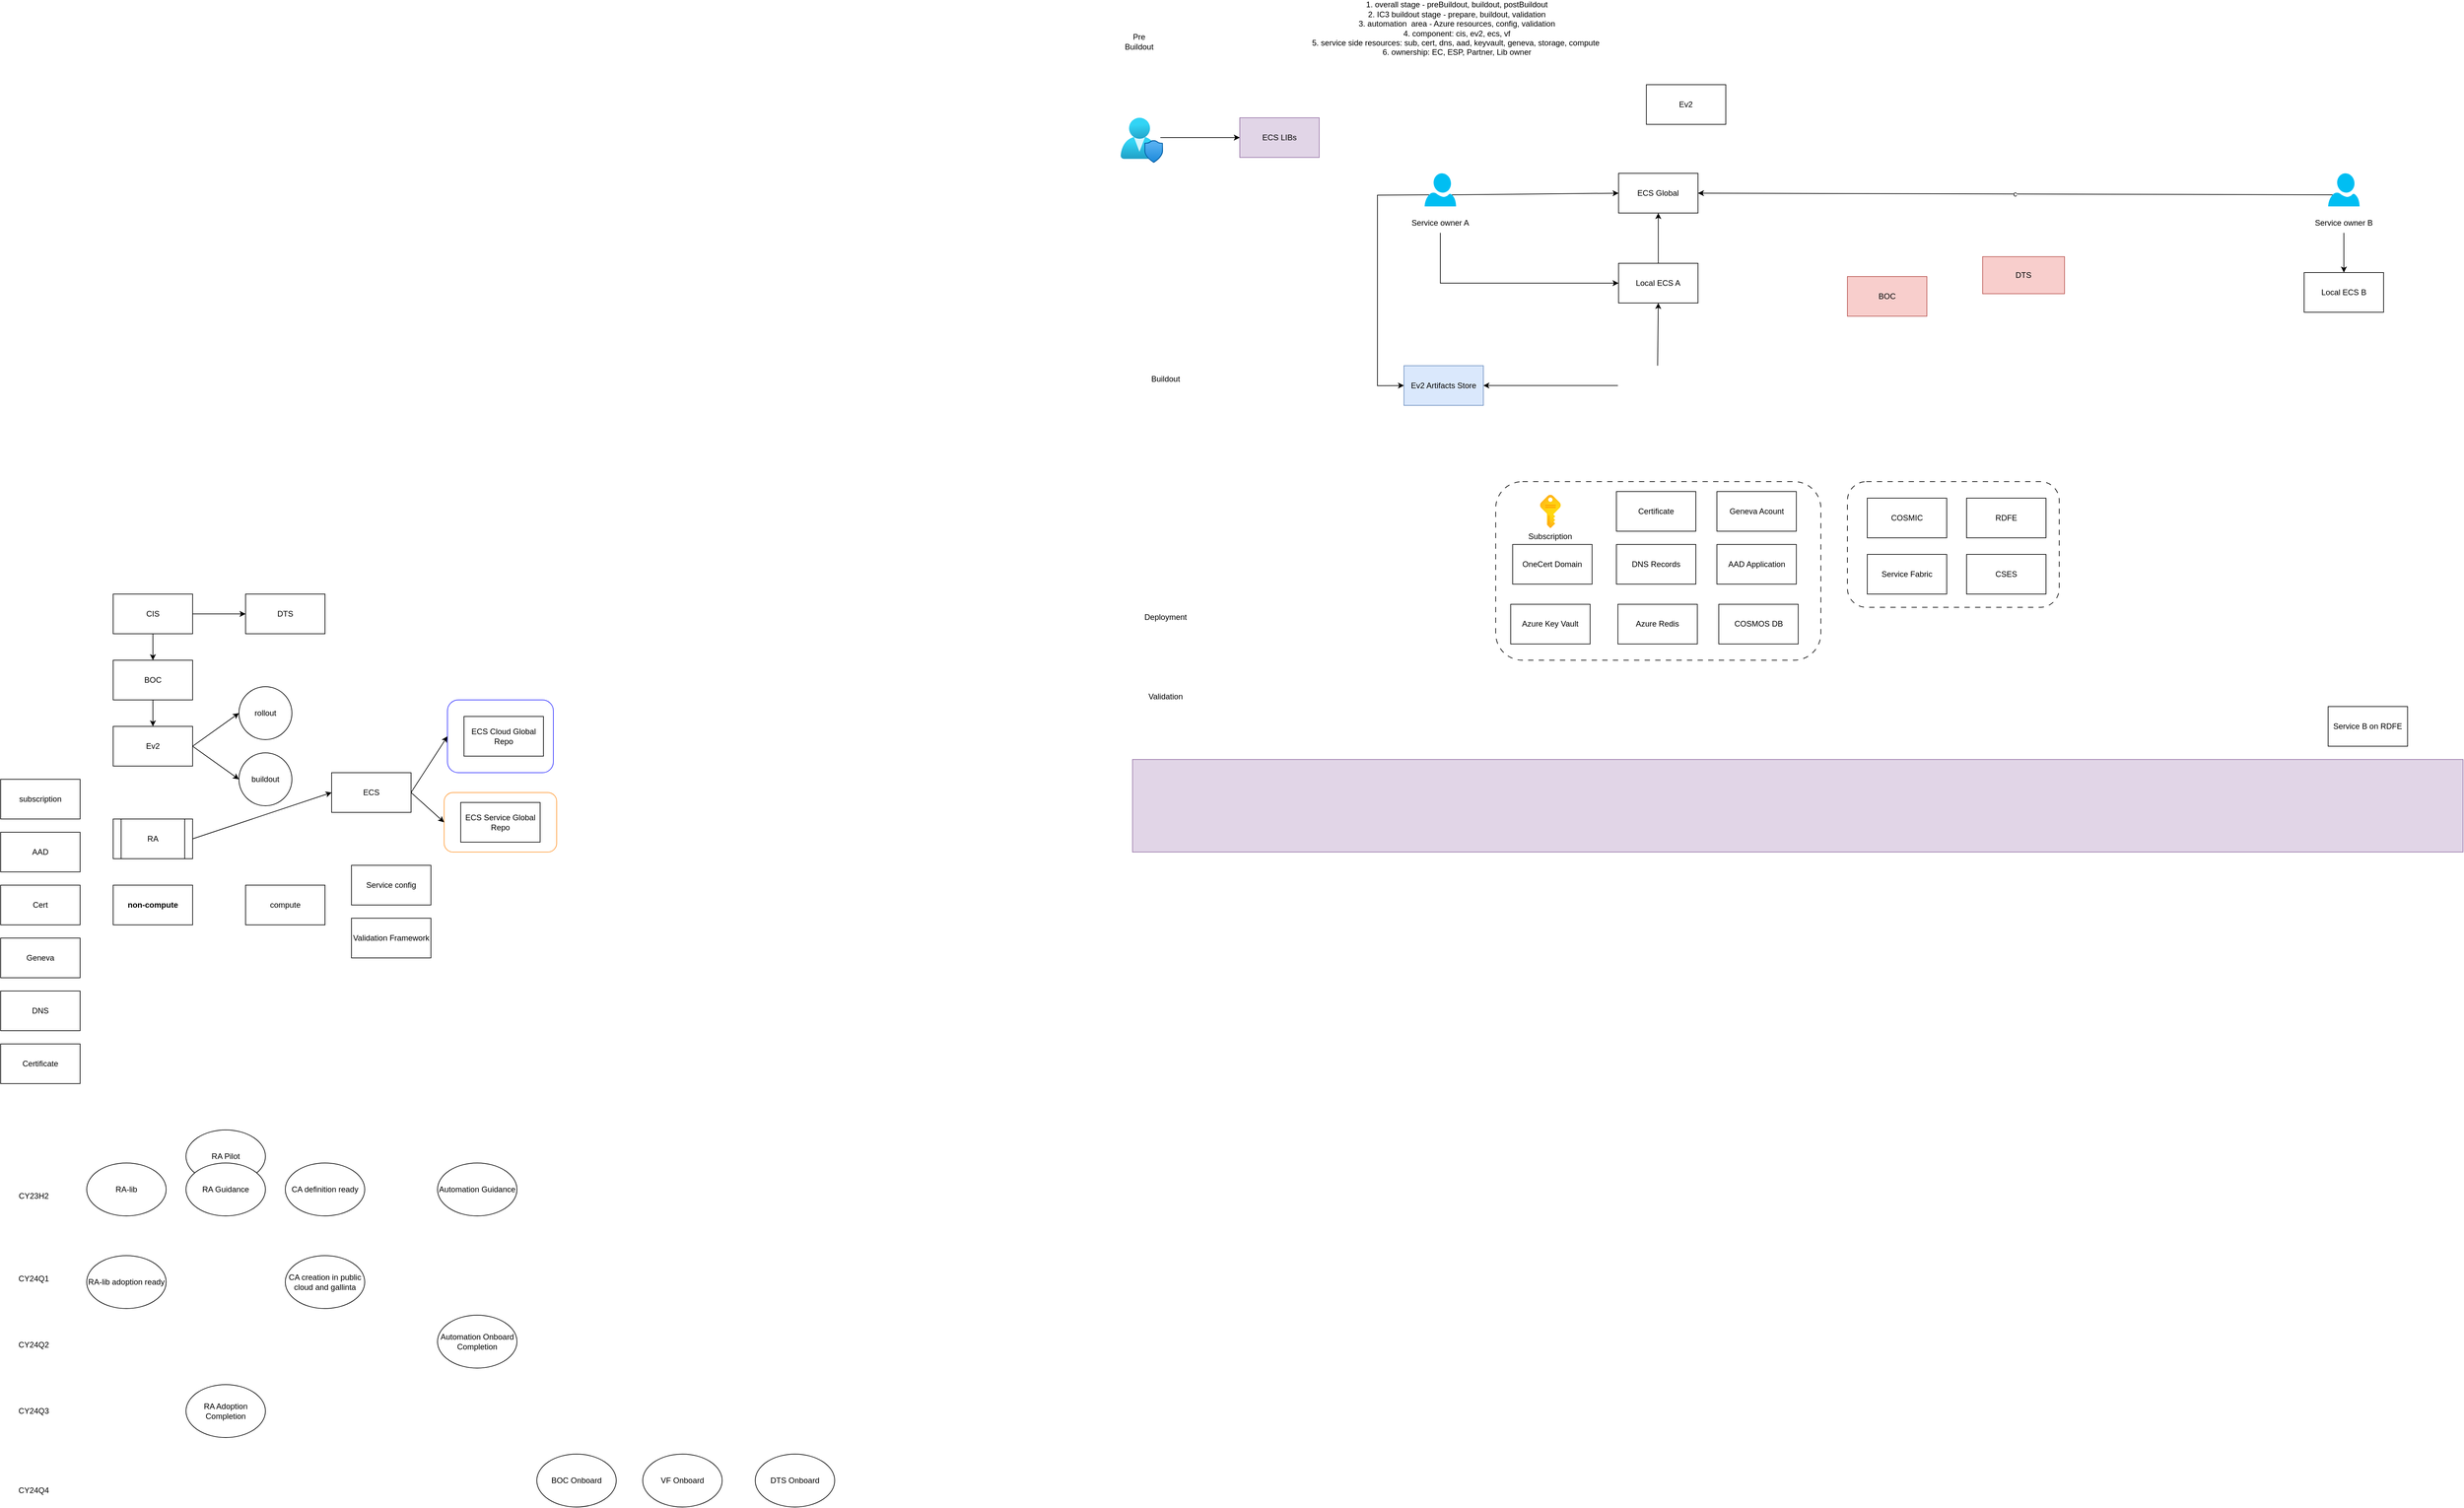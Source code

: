 <mxfile version="22.1.3" type="github">
  <diagram name="Page-1" id="d9V6MFzEI7IZekX0ln30">
    <mxGraphModel dx="2248" dy="2381" grid="1" gridSize="10" guides="1" tooltips="1" connect="1" arrows="1" fold="1" page="1" pageScale="1" pageWidth="850" pageHeight="1100" math="0" shadow="0">
      <root>
        <mxCell id="0" />
        <mxCell id="1" parent="0" />
        <mxCell id="3SoOQQYGxqN1ZP2SB03N-91" value="" style="rounded=1;whiteSpace=wrap;html=1;dashed=1;dashPattern=8 8;" vertex="1" parent="1">
          <mxGeometry x="2860" y="-120" width="320" height="190" as="geometry" />
        </mxCell>
        <mxCell id="3SoOQQYGxqN1ZP2SB03N-75" value="" style="rounded=1;whiteSpace=wrap;html=1;dashed=1;dashPattern=8 8;" vertex="1" parent="1">
          <mxGeometry x="2328.62" y="-120" width="491.25" height="270" as="geometry" />
        </mxCell>
        <mxCell id="3SoOQQYGxqN1ZP2SB03N-26" value="" style="rounded=0;whiteSpace=wrap;html=1;fillColor=#e1d5e7;strokeColor=#9673a6;" vertex="1" parent="1">
          <mxGeometry x="1780" y="300" width="2010" height="140" as="geometry" />
        </mxCell>
        <mxCell id="swO-_-nKR9-th-vh1F2U-4" value="" style="rounded=1;whiteSpace=wrap;html=1;strokeColor=#FF9933;" parent="1" vertex="1">
          <mxGeometry x="740" y="350" width="170" height="90" as="geometry" />
        </mxCell>
        <mxCell id="swO-_-nKR9-th-vh1F2U-3" value="" style="rounded=1;whiteSpace=wrap;html=1;strokeColor=#3333FF;" parent="1" vertex="1">
          <mxGeometry x="745" y="210" width="160" height="110" as="geometry" />
        </mxCell>
        <mxCell id="swO-_-nKR9-th-vh1F2U-1" value="ECS Cloud Global Repo" style="rounded=0;whiteSpace=wrap;html=1;" parent="1" vertex="1">
          <mxGeometry x="770" y="235" width="120" height="60" as="geometry" />
        </mxCell>
        <mxCell id="swO-_-nKR9-th-vh1F2U-2" value="ECS Service Global Repo" style="rounded=0;whiteSpace=wrap;html=1;" parent="1" vertex="1">
          <mxGeometry x="765" y="365" width="120" height="60" as="geometry" />
        </mxCell>
        <mxCell id="JZDgFXP0HIzbjFJge_FJ-1" value="CIS" style="rounded=0;whiteSpace=wrap;html=1;" parent="1" vertex="1">
          <mxGeometry x="240" y="50" width="120" height="60" as="geometry" />
        </mxCell>
        <mxCell id="JZDgFXP0HIzbjFJge_FJ-3" value="DTS" style="rounded=0;whiteSpace=wrap;html=1;" parent="1" vertex="1">
          <mxGeometry x="440" y="50" width="120" height="60" as="geometry" />
        </mxCell>
        <mxCell id="JZDgFXP0HIzbjFJge_FJ-4" value="" style="endArrow=classic;html=1;rounded=0;exitX=1;exitY=0.5;exitDx=0;exitDy=0;entryX=0;entryY=0.5;entryDx=0;entryDy=0;" parent="1" source="JZDgFXP0HIzbjFJge_FJ-1" target="JZDgFXP0HIzbjFJge_FJ-3" edge="1">
          <mxGeometry width="50" height="50" relative="1" as="geometry">
            <mxPoint x="290" y="220" as="sourcePoint" />
            <mxPoint x="340" y="170" as="targetPoint" />
          </mxGeometry>
        </mxCell>
        <mxCell id="JZDgFXP0HIzbjFJge_FJ-5" value="BOC" style="rounded=0;whiteSpace=wrap;html=1;" parent="1" vertex="1">
          <mxGeometry x="240" y="150" width="120" height="60" as="geometry" />
        </mxCell>
        <mxCell id="JZDgFXP0HIzbjFJge_FJ-6" value="" style="endArrow=classic;html=1;rounded=0;exitX=0.5;exitY=1;exitDx=0;exitDy=0;entryX=0.5;entryY=0;entryDx=0;entryDy=0;" parent="1" source="JZDgFXP0HIzbjFJge_FJ-1" target="JZDgFXP0HIzbjFJge_FJ-5" edge="1">
          <mxGeometry width="50" height="50" relative="1" as="geometry">
            <mxPoint x="160" y="170" as="sourcePoint" />
            <mxPoint x="210" y="120" as="targetPoint" />
          </mxGeometry>
        </mxCell>
        <mxCell id="JZDgFXP0HIzbjFJge_FJ-7" value="Ev2" style="rounded=0;whiteSpace=wrap;html=1;" parent="1" vertex="1">
          <mxGeometry x="240" y="250" width="120" height="60" as="geometry" />
        </mxCell>
        <mxCell id="JZDgFXP0HIzbjFJge_FJ-8" value="" style="endArrow=classic;html=1;rounded=0;exitX=0.5;exitY=1;exitDx=0;exitDy=0;" parent="1" source="JZDgFXP0HIzbjFJge_FJ-5" target="JZDgFXP0HIzbjFJge_FJ-7" edge="1">
          <mxGeometry width="50" height="50" relative="1" as="geometry">
            <mxPoint x="150" y="310" as="sourcePoint" />
            <mxPoint x="200" y="260" as="targetPoint" />
          </mxGeometry>
        </mxCell>
        <mxCell id="JZDgFXP0HIzbjFJge_FJ-11" value="rollout" style="ellipse;whiteSpace=wrap;html=1;" parent="1" vertex="1">
          <mxGeometry x="430" y="190" width="80" height="80" as="geometry" />
        </mxCell>
        <mxCell id="JZDgFXP0HIzbjFJge_FJ-12" value="" style="endArrow=classic;html=1;rounded=0;exitX=1;exitY=0.5;exitDx=0;exitDy=0;entryX=0;entryY=0.5;entryDx=0;entryDy=0;" parent="1" source="JZDgFXP0HIzbjFJge_FJ-7" target="JZDgFXP0HIzbjFJge_FJ-11" edge="1">
          <mxGeometry width="50" height="50" relative="1" as="geometry">
            <mxPoint x="360" y="360" as="sourcePoint" />
            <mxPoint x="410" y="310" as="targetPoint" />
          </mxGeometry>
        </mxCell>
        <mxCell id="JZDgFXP0HIzbjFJge_FJ-13" value="buildout" style="ellipse;whiteSpace=wrap;html=1;" parent="1" vertex="1">
          <mxGeometry x="430" y="290" width="80" height="80" as="geometry" />
        </mxCell>
        <mxCell id="JZDgFXP0HIzbjFJge_FJ-14" value="" style="endArrow=classic;html=1;rounded=0;exitX=1;exitY=0.5;exitDx=0;exitDy=0;entryX=0;entryY=0.5;entryDx=0;entryDy=0;" parent="1" source="JZDgFXP0HIzbjFJge_FJ-7" target="JZDgFXP0HIzbjFJge_FJ-13" edge="1">
          <mxGeometry width="50" height="50" relative="1" as="geometry">
            <mxPoint x="320" y="420" as="sourcePoint" />
            <mxPoint x="370" y="370" as="targetPoint" />
          </mxGeometry>
        </mxCell>
        <mxCell id="JZDgFXP0HIzbjFJge_FJ-16" value="RA" style="shape=process;whiteSpace=wrap;html=1;backgroundOutline=1;" parent="1" vertex="1">
          <mxGeometry x="240" y="390" width="120" height="60" as="geometry" />
        </mxCell>
        <mxCell id="JZDgFXP0HIzbjFJge_FJ-17" value="ECS" style="whiteSpace=wrap;html=1;" parent="1" vertex="1">
          <mxGeometry x="570" y="320" width="120" height="60" as="geometry" />
        </mxCell>
        <mxCell id="JZDgFXP0HIzbjFJge_FJ-18" value="" style="endArrow=classic;html=1;rounded=0;exitX=1;exitY=0.5;exitDx=0;exitDy=0;entryX=0;entryY=0.5;entryDx=0;entryDy=0;" parent="1" source="JZDgFXP0HIzbjFJge_FJ-16" target="JZDgFXP0HIzbjFJge_FJ-17" edge="1">
          <mxGeometry width="50" height="50" relative="1" as="geometry">
            <mxPoint x="720" y="480" as="sourcePoint" />
            <mxPoint x="770" y="430" as="targetPoint" />
          </mxGeometry>
        </mxCell>
        <mxCell id="JZDgFXP0HIzbjFJge_FJ-19" value="non-compute" style="whiteSpace=wrap;html=1;fontStyle=1" parent="1" vertex="1">
          <mxGeometry x="240" y="490" width="120" height="60" as="geometry" />
        </mxCell>
        <mxCell id="JZDgFXP0HIzbjFJge_FJ-20" value="compute" style="whiteSpace=wrap;html=1;" parent="1" vertex="1">
          <mxGeometry x="440" y="490" width="120" height="60" as="geometry" />
        </mxCell>
        <mxCell id="JZDgFXP0HIzbjFJge_FJ-21" value="Service config" style="rounded=0;whiteSpace=wrap;html=1;" parent="1" vertex="1">
          <mxGeometry x="600" y="460" width="120" height="60" as="geometry" />
        </mxCell>
        <mxCell id="JZDgFXP0HIzbjFJge_FJ-22" value="subscription" style="rounded=0;whiteSpace=wrap;html=1;" parent="1" vertex="1">
          <mxGeometry x="70" y="330" width="120" height="60" as="geometry" />
        </mxCell>
        <mxCell id="JZDgFXP0HIzbjFJge_FJ-23" value="AAD" style="rounded=0;whiteSpace=wrap;html=1;" parent="1" vertex="1">
          <mxGeometry x="70" y="410" width="120" height="60" as="geometry" />
        </mxCell>
        <mxCell id="JZDgFXP0HIzbjFJge_FJ-24" value="Cert" style="rounded=0;whiteSpace=wrap;html=1;" parent="1" vertex="1">
          <mxGeometry x="70" y="490" width="120" height="60" as="geometry" />
        </mxCell>
        <mxCell id="JZDgFXP0HIzbjFJge_FJ-25" value="Geneva" style="rounded=0;whiteSpace=wrap;html=1;" parent="1" vertex="1">
          <mxGeometry x="70" y="570" width="120" height="60" as="geometry" />
        </mxCell>
        <mxCell id="JZDgFXP0HIzbjFJge_FJ-26" value="DNS" style="rounded=0;whiteSpace=wrap;html=1;" parent="1" vertex="1">
          <mxGeometry x="70" y="650" width="120" height="60" as="geometry" />
        </mxCell>
        <mxCell id="JZDgFXP0HIzbjFJge_FJ-27" value="Certificate" style="rounded=0;whiteSpace=wrap;html=1;" parent="1" vertex="1">
          <mxGeometry x="70" y="730" width="120" height="60" as="geometry" />
        </mxCell>
        <mxCell id="JZDgFXP0HIzbjFJge_FJ-28" value="Validation Framework" style="rounded=0;whiteSpace=wrap;html=1;" parent="1" vertex="1">
          <mxGeometry x="600" y="540" width="120" height="60" as="geometry" />
        </mxCell>
        <mxCell id="JZDgFXP0HIzbjFJge_FJ-29" value="" style="endArrow=classic;html=1;rounded=0;entryX=0;entryY=0.5;entryDx=0;entryDy=0;exitX=1;exitY=0.5;exitDx=0;exitDy=0;" parent="1" source="JZDgFXP0HIzbjFJge_FJ-17" target="swO-_-nKR9-th-vh1F2U-3" edge="1">
          <mxGeometry width="50" height="50" relative="1" as="geometry">
            <mxPoint x="670" y="310" as="sourcePoint" />
            <mxPoint x="720" y="260" as="targetPoint" />
          </mxGeometry>
        </mxCell>
        <mxCell id="JZDgFXP0HIzbjFJge_FJ-30" value="" style="endArrow=classic;html=1;rounded=0;exitX=1;exitY=0.5;exitDx=0;exitDy=0;entryX=0;entryY=0.5;entryDx=0;entryDy=0;" parent="1" source="JZDgFXP0HIzbjFJge_FJ-17" target="swO-_-nKR9-th-vh1F2U-4" edge="1">
          <mxGeometry width="50" height="50" relative="1" as="geometry">
            <mxPoint x="810" y="510" as="sourcePoint" />
            <mxPoint x="860" y="460" as="targetPoint" />
          </mxGeometry>
        </mxCell>
        <mxCell id="JZDgFXP0HIzbjFJge_FJ-34" value="CY24Q1" style="text;html=1;strokeColor=none;fillColor=none;align=center;verticalAlign=middle;whiteSpace=wrap;rounded=0;" parent="1" vertex="1">
          <mxGeometry x="90" y="1070" width="60" height="30" as="geometry" />
        </mxCell>
        <mxCell id="AnB0dwLxFMZhTZSeHD-A-2" value="RA-lib" style="ellipse;whiteSpace=wrap;html=1;" parent="1" vertex="1">
          <mxGeometry x="200" y="910" width="120" height="80" as="geometry" />
        </mxCell>
        <mxCell id="AnB0dwLxFMZhTZSeHD-A-3" value="CA definition ready" style="ellipse;whiteSpace=wrap;html=1;" parent="1" vertex="1">
          <mxGeometry x="500" y="910" width="120" height="80" as="geometry" />
        </mxCell>
        <mxCell id="AnB0dwLxFMZhTZSeHD-A-4" value="Automation Guidance" style="ellipse;whiteSpace=wrap;html=1;" parent="1" vertex="1">
          <mxGeometry x="730" y="910" width="120" height="80" as="geometry" />
        </mxCell>
        <mxCell id="AnB0dwLxFMZhTZSeHD-A-5" value="RA Pilot" style="ellipse;whiteSpace=wrap;html=1;" parent="1" vertex="1">
          <mxGeometry x="350" y="860" width="120" height="80" as="geometry" />
        </mxCell>
        <mxCell id="AnB0dwLxFMZhTZSeHD-A-6" value="CY23H2" style="text;html=1;strokeColor=none;fillColor=none;align=center;verticalAlign=middle;whiteSpace=wrap;rounded=0;" parent="1" vertex="1">
          <mxGeometry x="90" y="945" width="60" height="30" as="geometry" />
        </mxCell>
        <mxCell id="AnB0dwLxFMZhTZSeHD-A-7" value="RA-lib adoption ready" style="ellipse;whiteSpace=wrap;html=1;" parent="1" vertex="1">
          <mxGeometry x="200" y="1050" width="120" height="80" as="geometry" />
        </mxCell>
        <mxCell id="AnB0dwLxFMZhTZSeHD-A-8" value="CA creation in public cloud and gallinta" style="ellipse;whiteSpace=wrap;html=1;" parent="1" vertex="1">
          <mxGeometry x="500" y="1050" width="120" height="80" as="geometry" />
        </mxCell>
        <mxCell id="AnB0dwLxFMZhTZSeHD-A-9" value="Automation Onboard Completion" style="ellipse;whiteSpace=wrap;html=1;" parent="1" vertex="1">
          <mxGeometry x="730" y="1140" width="120" height="80" as="geometry" />
        </mxCell>
        <mxCell id="AnB0dwLxFMZhTZSeHD-A-10" value="CY24Q2" style="text;html=1;strokeColor=none;fillColor=none;align=center;verticalAlign=middle;whiteSpace=wrap;rounded=0;" parent="1" vertex="1">
          <mxGeometry x="90" y="1170" width="60" height="30" as="geometry" />
        </mxCell>
        <mxCell id="AnB0dwLxFMZhTZSeHD-A-11" value="RA Adoption Completion" style="ellipse;whiteSpace=wrap;html=1;" parent="1" vertex="1">
          <mxGeometry x="350" y="1245" width="120" height="80" as="geometry" />
        </mxCell>
        <mxCell id="AnB0dwLxFMZhTZSeHD-A-12" value="CY24Q3" style="text;html=1;strokeColor=none;fillColor=none;align=center;verticalAlign=middle;whiteSpace=wrap;rounded=0;" parent="1" vertex="1">
          <mxGeometry x="90" y="1270" width="60" height="30" as="geometry" />
        </mxCell>
        <mxCell id="AnB0dwLxFMZhTZSeHD-A-13" value="CY24Q4" style="text;html=1;strokeColor=none;fillColor=none;align=center;verticalAlign=middle;whiteSpace=wrap;rounded=0;" parent="1" vertex="1">
          <mxGeometry x="90" y="1390" width="60" height="30" as="geometry" />
        </mxCell>
        <mxCell id="AnB0dwLxFMZhTZSeHD-A-14" value="BOC Onboard" style="ellipse;whiteSpace=wrap;html=1;" parent="1" vertex="1">
          <mxGeometry x="880" y="1350" width="120" height="80" as="geometry" />
        </mxCell>
        <mxCell id="AnB0dwLxFMZhTZSeHD-A-15" value="VF Onboard" style="ellipse;whiteSpace=wrap;html=1;" parent="1" vertex="1">
          <mxGeometry x="1040" y="1350" width="120" height="80" as="geometry" />
        </mxCell>
        <mxCell id="AnB0dwLxFMZhTZSeHD-A-16" value="DTS Onboard" style="ellipse;whiteSpace=wrap;html=1;" parent="1" vertex="1">
          <mxGeometry x="1210" y="1350" width="120" height="80" as="geometry" />
        </mxCell>
        <mxCell id="XIDz57G52PuHBvire1xS-1" value="RA Guidance" style="ellipse;whiteSpace=wrap;html=1;" parent="1" vertex="1">
          <mxGeometry x="350" y="910" width="120" height="80" as="geometry" />
        </mxCell>
        <mxCell id="3SoOQQYGxqN1ZP2SB03N-2" value="Service B on RDFE" style="rounded=0;whiteSpace=wrap;html=1;" vertex="1" parent="1">
          <mxGeometry x="3586.25" y="220" width="120" height="60" as="geometry" />
        </mxCell>
        <mxCell id="3SoOQQYGxqN1ZP2SB03N-21" value="Buildout" style="text;html=1;strokeColor=none;fillColor=none;align=center;verticalAlign=middle;whiteSpace=wrap;rounded=0;" vertex="1" parent="1">
          <mxGeometry x="1800" y="-290.43" width="60" height="30" as="geometry" />
        </mxCell>
        <mxCell id="3SoOQQYGxqN1ZP2SB03N-25" value="Deployment" style="text;html=1;strokeColor=none;fillColor=none;align=center;verticalAlign=middle;whiteSpace=wrap;rounded=0;" vertex="1" parent="1">
          <mxGeometry x="1800" y="70" width="60" height="30" as="geometry" />
        </mxCell>
        <mxCell id="3SoOQQYGxqN1ZP2SB03N-27" value="Validation" style="text;html=1;strokeColor=none;fillColor=none;align=center;verticalAlign=middle;whiteSpace=wrap;rounded=0;" vertex="1" parent="1">
          <mxGeometry x="1800" y="190" width="60" height="30" as="geometry" />
        </mxCell>
        <mxCell id="3SoOQQYGxqN1ZP2SB03N-30" value="Certificate" style="rounded=0;whiteSpace=wrap;html=1;" vertex="1" parent="1">
          <mxGeometry x="2511" y="-105" width="120" height="60" as="geometry" />
        </mxCell>
        <mxCell id="3SoOQQYGxqN1ZP2SB03N-33" value="OneCert Domain" style="rounded=0;whiteSpace=wrap;html=1;" vertex="1" parent="1">
          <mxGeometry x="2354.25" y="-25.0" width="120" height="60" as="geometry" />
        </mxCell>
        <mxCell id="3SoOQQYGxqN1ZP2SB03N-34" value="DNS Records" style="rounded=0;whiteSpace=wrap;html=1;" vertex="1" parent="1">
          <mxGeometry x="2511" y="-25.0" width="120" height="60" as="geometry" />
        </mxCell>
        <mxCell id="3SoOQQYGxqN1ZP2SB03N-35" value="AAD Application" style="rounded=0;whiteSpace=wrap;html=1;" vertex="1" parent="1">
          <mxGeometry x="2662.8" y="-25.0" width="120" height="60" as="geometry" />
        </mxCell>
        <mxCell id="3SoOQQYGxqN1ZP2SB03N-38" value="Geneva Acount" style="rounded=0;whiteSpace=wrap;html=1;" vertex="1" parent="1">
          <mxGeometry x="2662.8" y="-105" width="120" height="60" as="geometry" />
        </mxCell>
        <mxCell id="3SoOQQYGxqN1ZP2SB03N-42" value="Pre Buildout" style="text;html=1;strokeColor=none;fillColor=none;align=center;verticalAlign=middle;whiteSpace=wrap;rounded=0;" vertex="1" parent="1">
          <mxGeometry x="1760" y="-800" width="60" height="30" as="geometry" />
        </mxCell>
        <mxCell id="3SoOQQYGxqN1ZP2SB03N-44" value="DTS" style="rounded=0;whiteSpace=wrap;html=1;fillColor=#f8cecc;strokeColor=#b85450;" vertex="1" parent="1">
          <mxGeometry x="3064.24" y="-460" width="123.75" height="56" as="geometry" />
        </mxCell>
        <mxCell id="3SoOQQYGxqN1ZP2SB03N-46" value="" style="verticalLabelPosition=bottom;html=1;verticalAlign=top;align=center;strokeColor=none;fillColor=#00BEF2;shape=mxgraph.azure.user;" vertex="1" parent="1">
          <mxGeometry x="3586.25" y="-586" width="47.5" height="50" as="geometry" />
        </mxCell>
        <mxCell id="3SoOQQYGxqN1ZP2SB03N-47" value="" style="verticalLabelPosition=bottom;html=1;verticalAlign=top;align=center;strokeColor=none;fillColor=#00BEF2;shape=mxgraph.azure.user;" vertex="1" parent="1">
          <mxGeometry x="2221.25" y="-586" width="47.5" height="50" as="geometry" />
        </mxCell>
        <mxCell id="3SoOQQYGxqN1ZP2SB03N-48" value="BOC" style="rounded=0;whiteSpace=wrap;html=1;fillColor=#f8cecc;strokeColor=#b85450;" vertex="1" parent="1">
          <mxGeometry x="2860" y="-430" width="120" height="60" as="geometry" />
        </mxCell>
        <mxCell id="3SoOQQYGxqN1ZP2SB03N-49" value="Ev2" style="rounded=0;whiteSpace=wrap;html=1;" vertex="1" parent="1">
          <mxGeometry x="2556.25" y="-720" width="120" height="60" as="geometry" />
        </mxCell>
        <mxCell id="3SoOQQYGxqN1ZP2SB03N-50" value="ECS Global" style="rounded=0;whiteSpace=wrap;html=1;" vertex="1" parent="1">
          <mxGeometry x="2514.25" y="-586" width="120" height="60" as="geometry" />
        </mxCell>
        <mxCell id="3SoOQQYGxqN1ZP2SB03N-52" value="Local ECS A" style="rounded=0;whiteSpace=wrap;html=1;" vertex="1" parent="1">
          <mxGeometry x="2514.25" y="-450" width="120" height="60" as="geometry" />
        </mxCell>
        <mxCell id="3SoOQQYGxqN1ZP2SB03N-53" value="Local ECS B" style="rounded=0;whiteSpace=wrap;html=1;" vertex="1" parent="1">
          <mxGeometry x="3550" y="-436" width="120" height="60" as="geometry" />
        </mxCell>
        <mxCell id="3SoOQQYGxqN1ZP2SB03N-54" value="" style="image;aspect=fixed;html=1;points=[];align=center;fontSize=12;image=img/lib/azure2/management_governance/User_Privacy.svg;" vertex="1" parent="1">
          <mxGeometry x="1762.03" y="-670" width="64" height="68" as="geometry" />
        </mxCell>
        <mxCell id="3SoOQQYGxqN1ZP2SB03N-55" value="ECS LIBs" style="rounded=0;whiteSpace=wrap;html=1;fillColor=#e1d5e7;strokeColor=#9673a6;" vertex="1" parent="1">
          <mxGeometry x="1942.03" y="-670" width="120" height="60" as="geometry" />
        </mxCell>
        <mxCell id="3SoOQQYGxqN1ZP2SB03N-56" value="1. overall stage - preBuildout, buildout, postBuildout&lt;br&gt;2. IC3 buildout stage - prepare, buildout, validation&lt;br&gt;3. automation&amp;nbsp; area - Azure resources, config, validation&lt;br&gt;4. component: cis, ev2, ecs, vf&lt;br&gt;5. service side resources: sub, cert, dns, aad, keyvault, geneva, storage, compute&amp;nbsp;&lt;br&gt;6. ownership: EC, ESP, Partner, Lib owner" style="text;html=1;strokeColor=none;fillColor=none;align=center;verticalAlign=middle;whiteSpace=wrap;rounded=0;" vertex="1" parent="1">
          <mxGeometry x="1950" y="-820" width="640" height="30" as="geometry" />
        </mxCell>
        <mxCell id="3SoOQQYGxqN1ZP2SB03N-57" value="Service owner B" style="text;html=1;strokeColor=none;fillColor=none;align=center;verticalAlign=middle;whiteSpace=wrap;rounded=0;" vertex="1" parent="1">
          <mxGeometry x="3552" y="-526" width="116" height="30" as="geometry" />
        </mxCell>
        <mxCell id="3SoOQQYGxqN1ZP2SB03N-58" value="Service owner A" style="text;html=1;strokeColor=none;fillColor=none;align=center;verticalAlign=middle;whiteSpace=wrap;rounded=0;" vertex="1" parent="1">
          <mxGeometry x="2187" y="-526" width="116" height="30" as="geometry" />
        </mxCell>
        <mxCell id="3SoOQQYGxqN1ZP2SB03N-60" value="" style="endArrow=classic;html=1;rounded=0;exitX=0.938;exitY=0.441;exitDx=0;exitDy=0;exitPerimeter=0;entryX=0;entryY=0.5;entryDx=0;entryDy=0;" edge="1" parent="1" source="3SoOQQYGxqN1ZP2SB03N-54" target="3SoOQQYGxqN1ZP2SB03N-55">
          <mxGeometry width="50" height="50" relative="1" as="geometry">
            <mxPoint x="1892.03" y="-610" as="sourcePoint" />
            <mxPoint x="1942.03" y="-660" as="targetPoint" />
          </mxGeometry>
        </mxCell>
        <mxCell id="3SoOQQYGxqN1ZP2SB03N-63" value="" style="endArrow=classic;html=1;rounded=0;entryX=0;entryY=0.5;entryDx=0;entryDy=0;exitX=0.5;exitY=1;exitDx=0;exitDy=0;" edge="1" parent="1" source="3SoOQQYGxqN1ZP2SB03N-58" target="3SoOQQYGxqN1ZP2SB03N-52">
          <mxGeometry width="50" height="50" relative="1" as="geometry">
            <mxPoint x="2246.25" y="-486" as="sourcePoint" />
            <mxPoint x="2246.25" y="-426" as="targetPoint" />
            <Array as="points">
              <mxPoint x="2245" y="-420" />
            </Array>
          </mxGeometry>
        </mxCell>
        <mxCell id="3SoOQQYGxqN1ZP2SB03N-64" value="" style="endArrow=classic;html=1;rounded=0;exitX=0.5;exitY=1;exitDx=0;exitDy=0;entryX=0.5;entryY=0;entryDx=0;entryDy=0;" edge="1" parent="1" source="3SoOQQYGxqN1ZP2SB03N-57" target="3SoOQQYGxqN1ZP2SB03N-53">
          <mxGeometry width="50" height="50" relative="1" as="geometry">
            <mxPoint x="3696.25" y="-456" as="sourcePoint" />
            <mxPoint x="3746.25" y="-506" as="targetPoint" />
          </mxGeometry>
        </mxCell>
        <mxCell id="3SoOQQYGxqN1ZP2SB03N-65" value="" style="endArrow=classic;html=1;rounded=0;exitX=0.87;exitY=0.65;exitDx=0;exitDy=0;exitPerimeter=0;entryX=0;entryY=0.5;entryDx=0;entryDy=0;" edge="1" parent="1" source="3SoOQQYGxqN1ZP2SB03N-47" target="3SoOQQYGxqN1ZP2SB03N-50">
          <mxGeometry width="50" height="50" relative="1" as="geometry">
            <mxPoint x="2356.25" y="-516" as="sourcePoint" />
            <mxPoint x="2406.25" y="-566" as="targetPoint" />
          </mxGeometry>
        </mxCell>
        <mxCell id="3SoOQQYGxqN1ZP2SB03N-66" value="c" style="endArrow=classic;html=1;rounded=0;entryX=1;entryY=0.5;entryDx=0;entryDy=0;exitX=0.14;exitY=0.65;exitDx=0;exitDy=0;exitPerimeter=0;" edge="1" parent="1" source="3SoOQQYGxqN1ZP2SB03N-46" target="3SoOQQYGxqN1ZP2SB03N-50">
          <mxGeometry width="50" height="50" relative="1" as="geometry">
            <mxPoint x="2926.25" y="-546" as="sourcePoint" />
            <mxPoint x="2886.25" y="-576" as="targetPoint" />
          </mxGeometry>
        </mxCell>
        <mxCell id="3SoOQQYGxqN1ZP2SB03N-67" value="" style="image;aspect=fixed;html=1;points=[];align=center;fontSize=12;image=img/lib/azure2/general/Subscriptions.svg;" vertex="1" parent="1">
          <mxGeometry x="2395.65" y="-100.21" width="31.25" height="50.43" as="geometry" />
        </mxCell>
        <mxCell id="3SoOQQYGxqN1ZP2SB03N-76" value="COSMOS DB" style="rounded=0;whiteSpace=wrap;html=1;" vertex="1" parent="1">
          <mxGeometry x="2665.65" y="65.43" width="120" height="60" as="geometry" />
        </mxCell>
        <mxCell id="3SoOQQYGxqN1ZP2SB03N-77" value="Azure Key Vault" style="rounded=0;whiteSpace=wrap;html=1;" vertex="1" parent="1">
          <mxGeometry x="2351.28" y="65.43" width="120" height="60" as="geometry" />
        </mxCell>
        <mxCell id="3SoOQQYGxqN1ZP2SB03N-78" value="Azure Redis" style="rounded=0;whiteSpace=wrap;html=1;" vertex="1" parent="1">
          <mxGeometry x="2513.26" y="65.43" width="120" height="60" as="geometry" />
        </mxCell>
        <mxCell id="3SoOQQYGxqN1ZP2SB03N-80" value="Subscription" style="text;html=1;strokeColor=none;fillColor=none;align=center;verticalAlign=middle;whiteSpace=wrap;rounded=0;" vertex="1" parent="1">
          <mxGeometry x="2381.28" y="-52.29" width="60" height="30" as="geometry" />
        </mxCell>
        <mxCell id="3SoOQQYGxqN1ZP2SB03N-83" value="Ev2 Artifacts Store" style="rounded=0;whiteSpace=wrap;html=1;fillColor=#dae8fc;strokeColor=#6c8ebf;" vertex="1" parent="1">
          <mxGeometry x="2190" y="-295.21" width="120" height="60" as="geometry" />
        </mxCell>
        <mxCell id="3SoOQQYGxqN1ZP2SB03N-84" value="" style="endArrow=classic;html=1;rounded=0;entryX=1;entryY=0.5;entryDx=0;entryDy=0;exitX=0;exitY=0.5;exitDx=0;exitDy=0;" edge="1" parent="1" target="3SoOQQYGxqN1ZP2SB03N-83">
          <mxGeometry width="50" height="50" relative="1" as="geometry">
            <mxPoint x="2513.26" y="-265.21" as="sourcePoint" />
            <mxPoint x="2760" y="-290" as="targetPoint" />
          </mxGeometry>
        </mxCell>
        <mxCell id="3SoOQQYGxqN1ZP2SB03N-85" value="" style="endArrow=classic;html=1;rounded=0;entryX=0.5;entryY=1;entryDx=0;entryDy=0;exitX=0.5;exitY=0;exitDx=0;exitDy=0;" edge="1" parent="1" target="3SoOQQYGxqN1ZP2SB03N-52">
          <mxGeometry width="50" height="50" relative="1" as="geometry">
            <mxPoint x="2573.26" y="-295.21" as="sourcePoint" />
            <mxPoint x="2220" y="-170" as="targetPoint" />
          </mxGeometry>
        </mxCell>
        <mxCell id="3SoOQQYGxqN1ZP2SB03N-86" value="" style="endArrow=classic;html=1;rounded=0;exitX=0.14;exitY=0.65;exitDx=0;exitDy=0;exitPerimeter=0;entryX=0;entryY=0.5;entryDx=0;entryDy=0;" edge="1" parent="1" source="3SoOQQYGxqN1ZP2SB03N-47" target="3SoOQQYGxqN1ZP2SB03N-83">
          <mxGeometry width="50" height="50" relative="1" as="geometry">
            <mxPoint x="1890" y="-380" as="sourcePoint" />
            <mxPoint x="1940" y="-430" as="targetPoint" />
            <Array as="points">
              <mxPoint x="2150" y="-553" />
              <mxPoint x="2150" y="-265" />
            </Array>
          </mxGeometry>
        </mxCell>
        <mxCell id="3SoOQQYGxqN1ZP2SB03N-89" value="" style="endArrow=classic;html=1;rounded=0;exitX=0.5;exitY=0;exitDx=0;exitDy=0;entryX=0.5;entryY=1;entryDx=0;entryDy=0;" edge="1" parent="1" source="3SoOQQYGxqN1ZP2SB03N-52" target="3SoOQQYGxqN1ZP2SB03N-50">
          <mxGeometry width="50" height="50" relative="1" as="geometry">
            <mxPoint x="2650" y="-410" as="sourcePoint" />
            <mxPoint x="2700" y="-460" as="targetPoint" />
          </mxGeometry>
        </mxCell>
        <mxCell id="3SoOQQYGxqN1ZP2SB03N-1" value="COSMIC" style="rounded=0;whiteSpace=wrap;html=1;shadow=0;" vertex="1" parent="1">
          <mxGeometry x="2890" y="-95.0" width="120" height="60" as="geometry" />
        </mxCell>
        <mxCell id="3SoOQQYGxqN1ZP2SB03N-92" value="RDFE" style="rounded=0;whiteSpace=wrap;html=1;shadow=0;" vertex="1" parent="1">
          <mxGeometry x="3040" y="-95.0" width="120" height="60" as="geometry" />
        </mxCell>
        <mxCell id="3SoOQQYGxqN1ZP2SB03N-93" value="Service Fabric" style="rounded=0;whiteSpace=wrap;html=1;shadow=0;" vertex="1" parent="1">
          <mxGeometry x="2890" y="-10.0" width="120" height="60" as="geometry" />
        </mxCell>
        <mxCell id="3SoOQQYGxqN1ZP2SB03N-94" value="CSES" style="rounded=0;whiteSpace=wrap;html=1;shadow=0;" vertex="1" parent="1">
          <mxGeometry x="3040" y="-10.0" width="120" height="60" as="geometry" />
        </mxCell>
      </root>
    </mxGraphModel>
  </diagram>
</mxfile>
